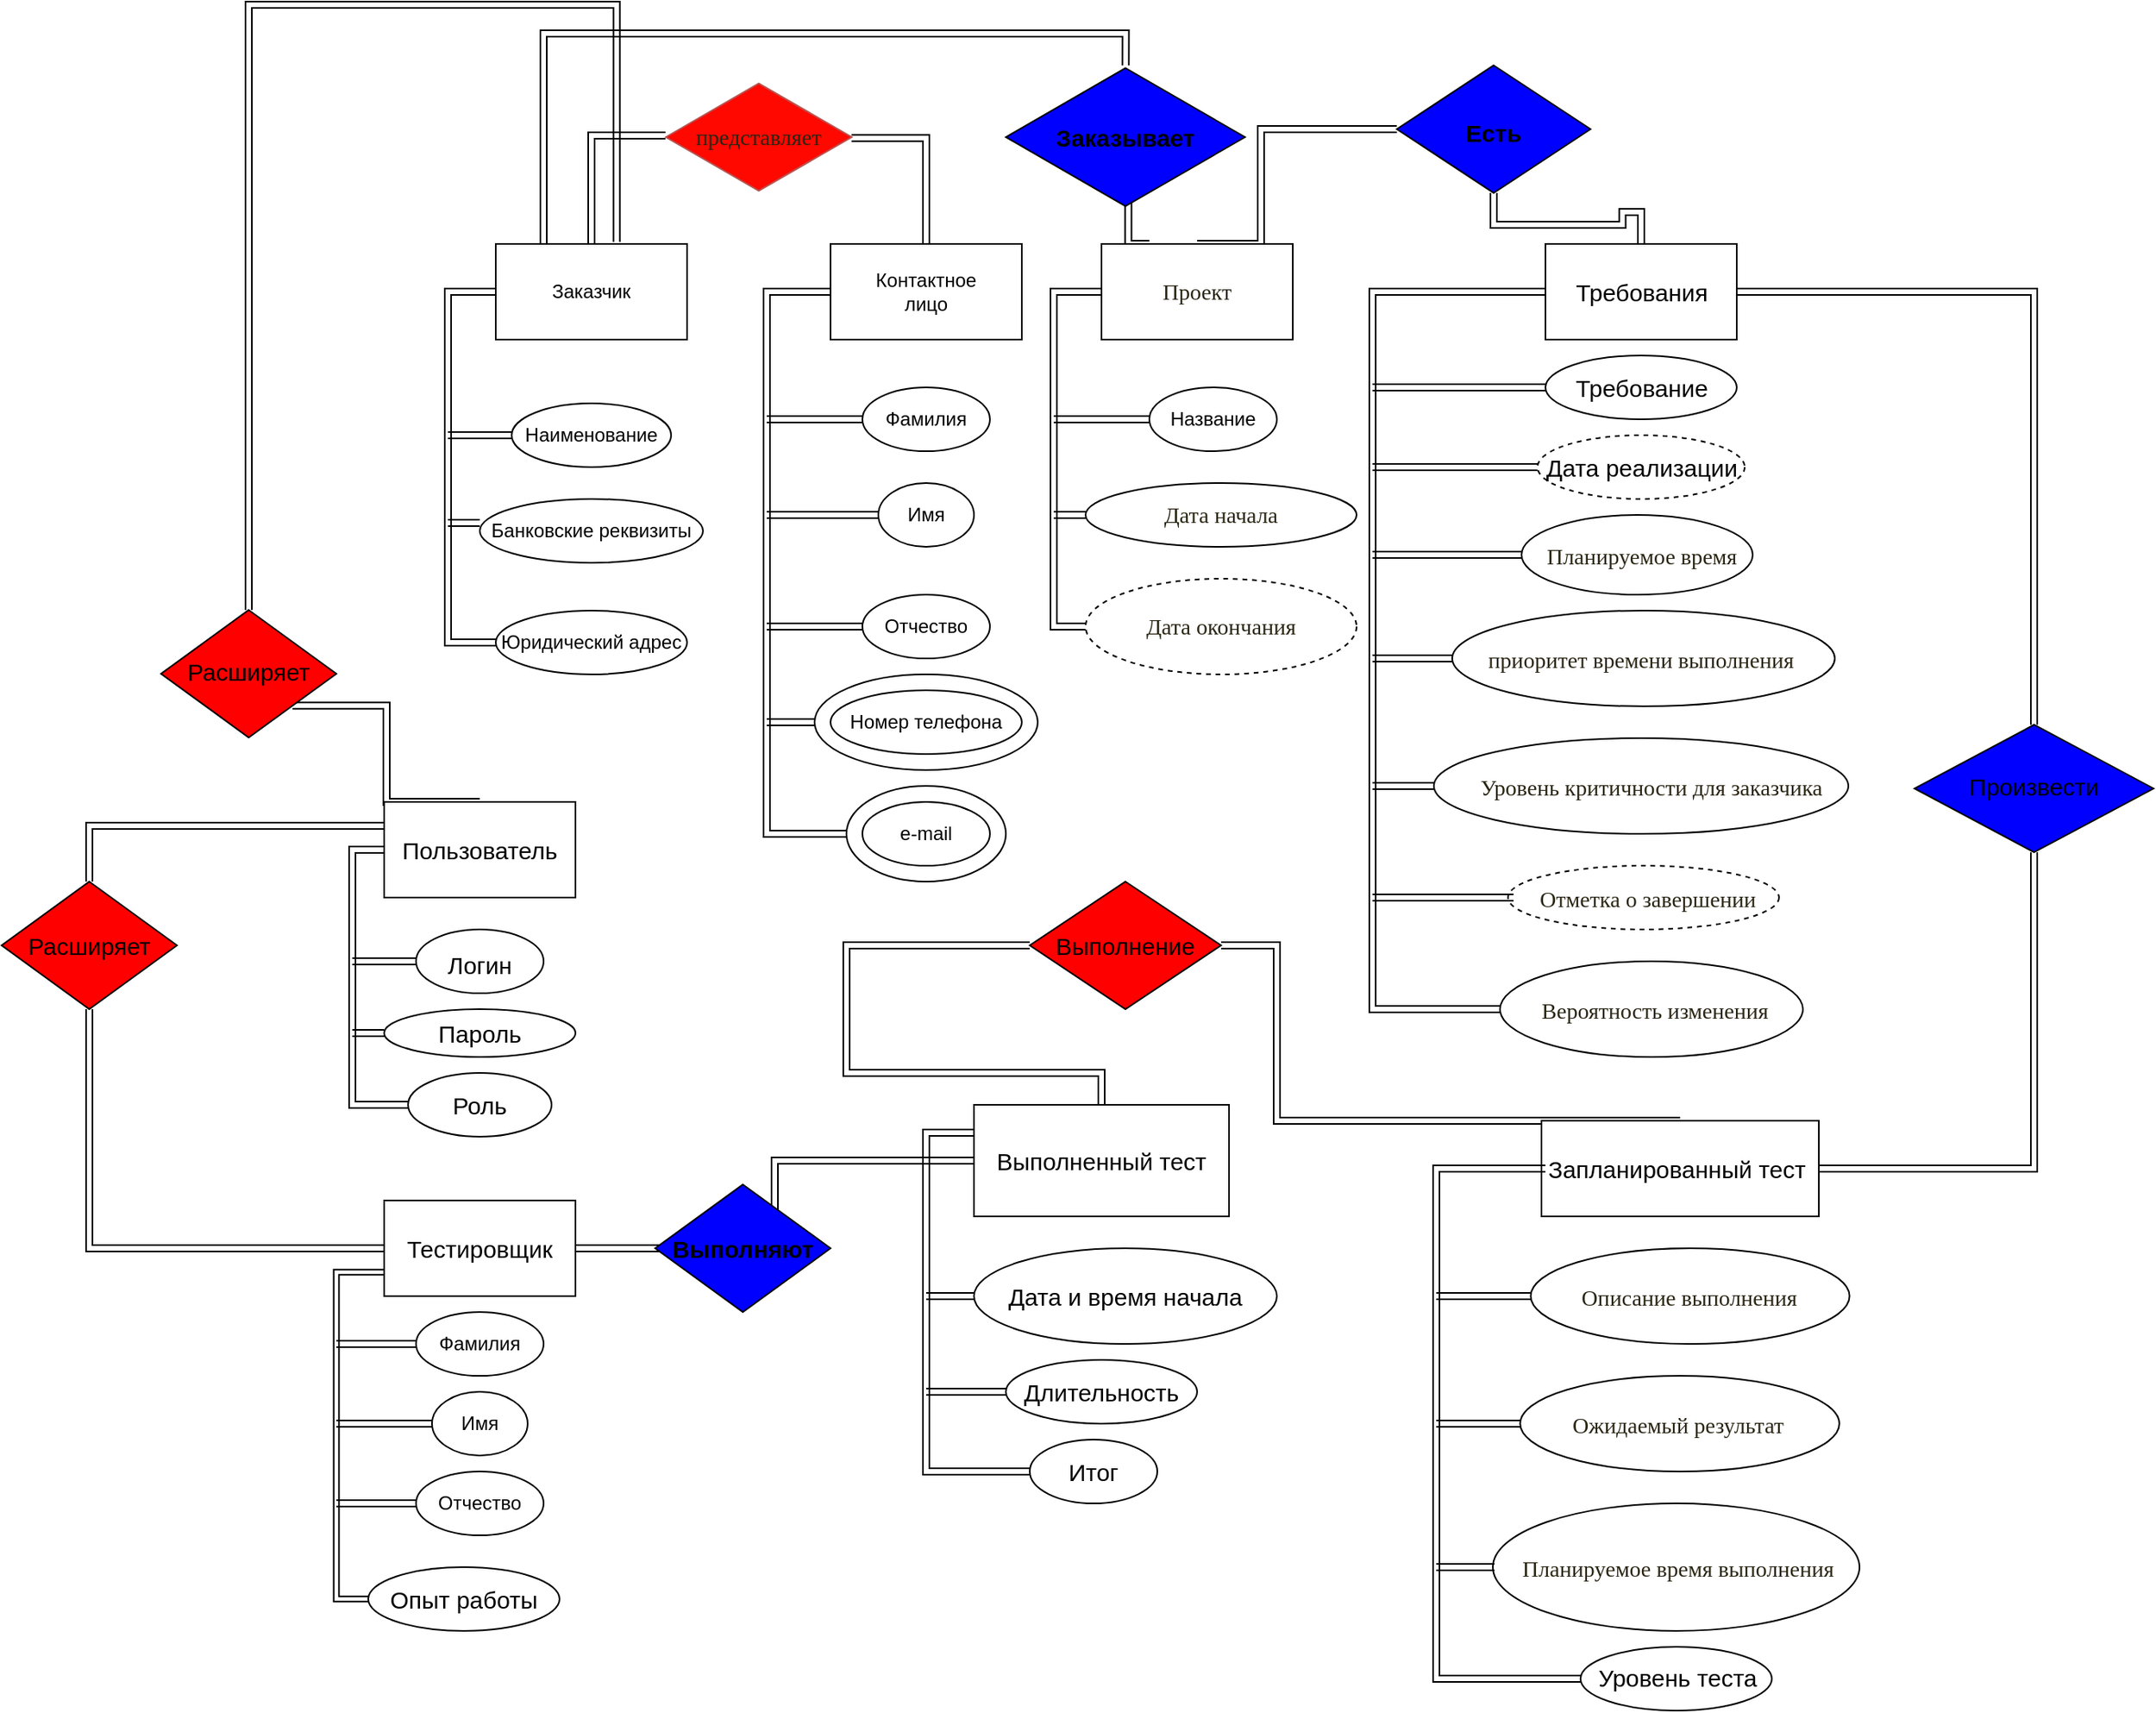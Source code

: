 <mxfile version="12.7.1" type="device"><diagram id="yPR7YdihSIG_lP52eHah" name="Страница 1"><mxGraphModel dx="2147" dy="823" grid="1" gridSize="10" guides="1" tooltips="1" connect="1" arrows="1" fold="1" page="1" pageScale="1" pageWidth="827" pageHeight="1169" background="none" math="0" shadow="0"><root><mxCell id="0"/><mxCell id="1" parent="0"/><mxCell id="oNjrByBZp3bg9JEB1Hh0-123" style="edgeStyle=orthogonalEdgeStyle;shape=link;curved=1;rounded=0;orthogonalLoop=1;jettySize=auto;html=1;exitX=0;exitY=0.5;exitDx=0;exitDy=0;entryX=0;entryY=0.75;entryDx=0;entryDy=0;fontSize=15;width=3.333;" parent="1" target="oNjrByBZp3bg9JEB1Hh0-94" edge="1"><mxGeometry relative="1" as="geometry"><mxPoint x="30" y="1020" as="sourcePoint"/><Array as="points"><mxPoint x="10" y="1020"/><mxPoint x="10" y="815"/></Array></mxGeometry></mxCell><mxCell id="ooK22xgf0rQ1GT8UglSW-56" style="edgeStyle=orthogonalEdgeStyle;shape=link;curved=1;rounded=0;orthogonalLoop=1;jettySize=auto;html=1;exitX=0;exitY=0.5;exitDx=0;exitDy=0;" parent="1" source="ooK22xgf0rQ1GT8UglSW-53" edge="1"><mxGeometry relative="1" as="geometry"><mxPoint x="280" y="470" as="targetPoint"/></mxGeometry></mxCell><mxCell id="ooK22xgf0rQ1GT8UglSW-53" value="" style="ellipse;whiteSpace=wrap;html=1;" parent="1" vertex="1"><mxGeometry x="310" y="440" width="140" height="60" as="geometry"/></mxCell><mxCell id="ooK22xgf0rQ1GT8UglSW-55" style="edgeStyle=orthogonalEdgeStyle;shape=link;curved=1;rounded=0;orthogonalLoop=1;jettySize=auto;html=1;exitX=0;exitY=0.5;exitDx=0;exitDy=0;entryX=0;entryY=0.5;entryDx=0;entryDy=0;" parent="1" source="ooK22xgf0rQ1GT8UglSW-52" target="ooK22xgf0rQ1GT8UglSW-21" edge="1"><mxGeometry relative="1" as="geometry"><Array as="points"><mxPoint x="280" y="540"/><mxPoint x="280" y="200"/></Array></mxGeometry></mxCell><mxCell id="ooK22xgf0rQ1GT8UglSW-52" value="" style="ellipse;whiteSpace=wrap;html=1;" parent="1" vertex="1"><mxGeometry x="330" y="510" width="100" height="60" as="geometry"/></mxCell><mxCell id="ooK22xgf0rQ1GT8UglSW-20" value="" style="ellipse;whiteSpace=wrap;html=1;" parent="1" vertex="1"><mxGeometry x="110" y="400" width="120" height="40" as="geometry"/></mxCell><mxCell id="ooK22xgf0rQ1GT8UglSW-16" value="" style="ellipse;whiteSpace=wrap;html=1;" parent="1" vertex="1"><mxGeometry x="100" y="330" width="140" height="40" as="geometry"/></mxCell><mxCell id="ooK22xgf0rQ1GT8UglSW-51" style="edgeStyle=orthogonalEdgeStyle;shape=link;curved=1;rounded=0;orthogonalLoop=1;jettySize=auto;html=1;exitX=0;exitY=0.5;exitDx=0;exitDy=0;" parent="1" source="ooK22xgf0rQ1GT8UglSW-11" edge="1"><mxGeometry relative="1" as="geometry"><mxPoint x="80" y="290" as="targetPoint"/></mxGeometry></mxCell><mxCell id="ooK22xgf0rQ1GT8UglSW-11" value="" style="ellipse;whiteSpace=wrap;html=1;" parent="1" vertex="1"><mxGeometry x="120" y="270" width="100" height="40" as="geometry"/></mxCell><mxCell id="ooK22xgf0rQ1GT8UglSW-64" style="edgeStyle=orthogonalEdgeStyle;shape=link;curved=1;rounded=0;orthogonalLoop=1;jettySize=auto;html=1;exitX=0.5;exitY=0;exitDx=0;exitDy=0;entryX=-0.002;entryY=0.486;entryDx=0;entryDy=0;entryPerimeter=0;" parent="1" source="ooK22xgf0rQ1GT8UglSW-1" target="ooK22xgf0rQ1GT8UglSW-61" edge="1"><mxGeometry relative="1" as="geometry"/></mxCell><mxCell id="oNjrByBZp3bg9JEB1Hh0-3" style="edgeStyle=orthogonalEdgeStyle;shape=link;rounded=0;orthogonalLoop=1;jettySize=auto;html=1;exitX=0.25;exitY=0;exitDx=0;exitDy=0;entryX=0.501;entryY=0;entryDx=0;entryDy=0;entryPerimeter=0;fontSize=15;" parent="1" source="ooK22xgf0rQ1GT8UglSW-1" target="ooK22xgf0rQ1GT8UglSW-81" edge="1"><mxGeometry relative="1" as="geometry"/></mxCell><mxCell id="ooK22xgf0rQ1GT8UglSW-1" value="" style="rounded=0;whiteSpace=wrap;html=1;" parent="1" vertex="1"><mxGeometry x="110" y="170" width="120" height="60" as="geometry"/></mxCell><object label="Заказчик" id="ooK22xgf0rQ1GT8UglSW-2"><mxCell style="text;html=1;strokeColor=none;fillColor=none;align=center;verticalAlign=middle;whiteSpace=wrap;rounded=0;" parent="1" vertex="1"><mxGeometry x="150" y="190" width="40" height="20" as="geometry"/></mxCell></object><mxCell id="ooK22xgf0rQ1GT8UglSW-5" value="Наименование" style="text;html=1;strokeColor=none;fillColor=none;align=center;verticalAlign=middle;whiteSpace=wrap;rounded=0;" parent="1" vertex="1"><mxGeometry x="150" y="280" width="40" height="20" as="geometry"/></mxCell><mxCell id="ooK22xgf0rQ1GT8UglSW-49" style="edgeStyle=orthogonalEdgeStyle;shape=link;curved=1;rounded=0;orthogonalLoop=1;jettySize=auto;html=1;exitX=0;exitY=0.5;exitDx=0;exitDy=0;entryX=0;entryY=0.5;entryDx=0;entryDy=0;" parent="1" source="ooK22xgf0rQ1GT8UglSW-6" target="ooK22xgf0rQ1GT8UglSW-1" edge="1"><mxGeometry relative="1" as="geometry"><Array as="points"><mxPoint x="80" y="420"/><mxPoint x="80" y="200"/></Array></mxGeometry></mxCell><mxCell id="ooK22xgf0rQ1GT8UglSW-6" value="Юридический адрес" style="text;html=1;strokeColor=none;fillColor=none;align=center;verticalAlign=middle;whiteSpace=wrap;rounded=0;" parent="1" vertex="1"><mxGeometry x="110" y="410" width="120" height="20" as="geometry"/></mxCell><mxCell id="ooK22xgf0rQ1GT8UglSW-50" style="edgeStyle=orthogonalEdgeStyle;shape=link;curved=1;rounded=0;orthogonalLoop=1;jettySize=auto;html=1;exitX=0;exitY=0.25;exitDx=0;exitDy=0;" parent="1" source="ooK22xgf0rQ1GT8UglSW-7" edge="1"><mxGeometry relative="1" as="geometry"><mxPoint x="80" y="345" as="targetPoint"/></mxGeometry></mxCell><mxCell id="ooK22xgf0rQ1GT8UglSW-7" value="Банковские реквизиты" style="text;html=1;strokeColor=none;fillColor=none;align=center;verticalAlign=middle;whiteSpace=wrap;rounded=0;" parent="1" vertex="1"><mxGeometry x="100" y="340" width="140" height="20" as="geometry"/></mxCell><mxCell id="ooK22xgf0rQ1GT8UglSW-19" style="edgeStyle=orthogonalEdgeStyle;rounded=0;orthogonalLoop=1;jettySize=auto;html=1;exitX=0.5;exitY=1;exitDx=0;exitDy=0;" parent="1" source="ooK22xgf0rQ1GT8UglSW-16" target="ooK22xgf0rQ1GT8UglSW-16" edge="1"><mxGeometry relative="1" as="geometry"/></mxCell><mxCell id="ooK22xgf0rQ1GT8UglSW-65" style="edgeStyle=orthogonalEdgeStyle;shape=link;curved=1;rounded=0;orthogonalLoop=1;jettySize=auto;html=1;exitX=0.5;exitY=0;exitDx=0;exitDy=0;entryX=0.999;entryY=0.509;entryDx=0;entryDy=0;entryPerimeter=0;labelBackgroundColor=#FF0800;" parent="1" source="ooK22xgf0rQ1GT8UglSW-21" target="ooK22xgf0rQ1GT8UglSW-61" edge="1"><mxGeometry relative="1" as="geometry"/></mxCell><mxCell id="ooK22xgf0rQ1GT8UglSW-21" value="" style="rounded=0;whiteSpace=wrap;html=1;" parent="1" vertex="1"><mxGeometry x="320" y="170" width="120" height="60" as="geometry"/></mxCell><mxCell id="ooK22xgf0rQ1GT8UglSW-22" value="Контактное лицо" style="text;html=1;strokeColor=none;fillColor=none;align=center;verticalAlign=middle;whiteSpace=wrap;rounded=0;" parent="1" vertex="1"><mxGeometry x="360" y="190" width="40" height="20" as="geometry"/></mxCell><mxCell id="ooK22xgf0rQ1GT8UglSW-59" style="edgeStyle=orthogonalEdgeStyle;shape=link;curved=1;rounded=0;orthogonalLoop=1;jettySize=auto;html=1;exitX=0;exitY=0.5;exitDx=0;exitDy=0;" parent="1" source="ooK22xgf0rQ1GT8UglSW-23" edge="1"><mxGeometry relative="1" as="geometry"><mxPoint x="280" y="280" as="targetPoint"/></mxGeometry></mxCell><mxCell id="ooK22xgf0rQ1GT8UglSW-23" value="" style="ellipse;whiteSpace=wrap;html=1;" parent="1" vertex="1"><mxGeometry x="340" y="260" width="80" height="40" as="geometry"/></mxCell><mxCell id="ooK22xgf0rQ1GT8UglSW-24" value="Фамилия" style="text;html=1;strokeColor=none;fillColor=none;align=center;verticalAlign=middle;whiteSpace=wrap;rounded=0;" parent="1" vertex="1"><mxGeometry x="360" y="270" width="40" height="20" as="geometry"/></mxCell><mxCell id="ooK22xgf0rQ1GT8UglSW-58" style="edgeStyle=orthogonalEdgeStyle;shape=link;curved=1;rounded=0;orthogonalLoop=1;jettySize=auto;html=1;exitX=0;exitY=0.5;exitDx=0;exitDy=0;" parent="1" source="ooK22xgf0rQ1GT8UglSW-26" edge="1"><mxGeometry relative="1" as="geometry"><mxPoint x="280" y="340" as="targetPoint"/></mxGeometry></mxCell><mxCell id="ooK22xgf0rQ1GT8UglSW-26" value="" style="ellipse;whiteSpace=wrap;html=1;" parent="1" vertex="1"><mxGeometry x="350" y="320" width="60" height="40" as="geometry"/></mxCell><mxCell id="ooK22xgf0rQ1GT8UglSW-27" value="Имя" style="text;html=1;strokeColor=none;fillColor=none;align=center;verticalAlign=middle;whiteSpace=wrap;rounded=0;" parent="1" vertex="1"><mxGeometry x="360" y="330" width="40" height="20" as="geometry"/></mxCell><mxCell id="ooK22xgf0rQ1GT8UglSW-57" style="edgeStyle=orthogonalEdgeStyle;shape=link;curved=1;rounded=0;orthogonalLoop=1;jettySize=auto;html=1;exitX=0;exitY=0.5;exitDx=0;exitDy=0;" parent="1" source="ooK22xgf0rQ1GT8UglSW-31" edge="1"><mxGeometry relative="1" as="geometry"><mxPoint x="280" y="410" as="targetPoint"/></mxGeometry></mxCell><mxCell id="ooK22xgf0rQ1GT8UglSW-31" value="" style="ellipse;whiteSpace=wrap;html=1;" parent="1" vertex="1"><mxGeometry x="340" y="390" width="80" height="40" as="geometry"/></mxCell><mxCell id="ooK22xgf0rQ1GT8UglSW-32" value="Отчество" style="text;html=1;strokeColor=none;fillColor=none;align=center;verticalAlign=middle;whiteSpace=wrap;rounded=0;" parent="1" vertex="1"><mxGeometry x="360" y="400" width="40" height="20" as="geometry"/></mxCell><mxCell id="ooK22xgf0rQ1GT8UglSW-35" value="" style="ellipse;whiteSpace=wrap;html=1;" parent="1" vertex="1"><mxGeometry x="320" y="450" width="120" height="40" as="geometry"/></mxCell><mxCell id="ooK22xgf0rQ1GT8UglSW-37" value="Номер телефона" style="text;html=1;strokeColor=none;fillColor=none;align=center;verticalAlign=middle;whiteSpace=wrap;rounded=0;" parent="1" vertex="1"><mxGeometry x="330" y="460" width="100" height="20" as="geometry"/></mxCell><mxCell id="ooK22xgf0rQ1GT8UglSW-38" value="" style="ellipse;whiteSpace=wrap;html=1;" parent="1" vertex="1"><mxGeometry x="340" y="520" width="80" height="40" as="geometry"/></mxCell><mxCell id="ooK22xgf0rQ1GT8UglSW-39" value="e-mail" style="text;html=1;strokeColor=none;fillColor=none;align=center;verticalAlign=middle;whiteSpace=wrap;rounded=0;" parent="1" vertex="1"><mxGeometry x="360" y="530" width="40" height="20" as="geometry"/></mxCell><mxCell id="ooK22xgf0rQ1GT8UglSW-61" value="" style="html=1;whiteSpace=wrap;aspect=fixed;shape=isoRectangle;fillColor=#FF0800;strokeColor=#b85450;labelBackgroundColor=none;" parent="1" vertex="1"><mxGeometry x="216.67" y="68" width="116.65" height="70" as="geometry"/></mxCell><mxCell id="ooK22xgf0rQ1GT8UglSW-62" value="&lt;span style=&quot;color: rgb(42, 37, 19); font-family: georgia, &amp;quot;times new roman&amp;quot;, times, serif; font-size: 14.04px; text-align: left; white-space: normal;&quot;&gt;представляет&lt;/span&gt;" style="text;html=1;strokeColor=none;fillColor=none;align=center;verticalAlign=middle;whiteSpace=wrap;rounded=0;labelBackgroundColor=#FF0800;" parent="1" vertex="1"><mxGeometry x="255" y="93" width="40" height="20" as="geometry"/></mxCell><mxCell id="oNjrByBZp3bg9JEB1Hh0-4" style="edgeStyle=orthogonalEdgeStyle;shape=link;rounded=0;orthogonalLoop=1;jettySize=auto;html=1;exitX=0.25;exitY=0;exitDx=0;exitDy=0;entryX=0.512;entryY=0.96;entryDx=0;entryDy=0;entryPerimeter=0;fontSize=15;" parent="1" source="ooK22xgf0rQ1GT8UglSW-66" target="ooK22xgf0rQ1GT8UglSW-81" edge="1"><mxGeometry relative="1" as="geometry"/></mxCell><mxCell id="oNjrByBZp3bg9JEB1Hh0-71" style="edgeStyle=orthogonalEdgeStyle;shape=link;rounded=0;orthogonalLoop=1;jettySize=auto;html=1;exitX=0.5;exitY=0;exitDx=0;exitDy=0;entryX=0;entryY=0.5;entryDx=0;entryDy=0;fontSize=15;" parent="1" source="ooK22xgf0rQ1GT8UglSW-66" target="oNjrByBZp3bg9JEB1Hh0-67" edge="1"><mxGeometry relative="1" as="geometry"><Array as="points"><mxPoint x="590" y="170"/><mxPoint x="590" y="98"/></Array></mxGeometry></mxCell><mxCell id="ooK22xgf0rQ1GT8UglSW-66" value="" style="rounded=0;whiteSpace=wrap;html=1;labelBackgroundColor=#FF0800;" parent="1" vertex="1"><mxGeometry x="490" y="170" width="120" height="60" as="geometry"/></mxCell><mxCell id="ooK22xgf0rQ1GT8UglSW-67" value="&lt;span style=&quot;color: rgb(42 , 37 , 19) ; font-family: &amp;#34;georgia&amp;#34; , &amp;#34;times new roman&amp;#34; , &amp;#34;times&amp;#34; , serif ; font-size: 14.04px ; text-align: left ; white-space: normal&quot;&gt;Проект&lt;/span&gt;" style="text;html=1;strokeColor=none;fillColor=none;align=center;verticalAlign=middle;whiteSpace=wrap;rounded=0;labelBackgroundColor=#FFFFFF;" parent="1" vertex="1"><mxGeometry x="530" y="190" width="40" height="20" as="geometry"/></mxCell><mxCell id="ooK22xgf0rQ1GT8UglSW-80" style="edgeStyle=orthogonalEdgeStyle;shape=link;curved=1;rounded=0;orthogonalLoop=1;jettySize=auto;html=1;exitX=0;exitY=0.5;exitDx=0;exitDy=0;labelBackgroundColor=#FF0800;" parent="1" source="ooK22xgf0rQ1GT8UglSW-68" edge="1"><mxGeometry relative="1" as="geometry"><mxPoint x="460" y="280" as="targetPoint"/></mxGeometry></mxCell><mxCell id="ooK22xgf0rQ1GT8UglSW-68" value="" style="ellipse;whiteSpace=wrap;html=1;labelBackgroundColor=#FFFFFF;fillColor=#ffffff;" parent="1" vertex="1"><mxGeometry x="520" y="260" width="80" height="40" as="geometry"/></mxCell><mxCell id="ooK22xgf0rQ1GT8UglSW-79" style="edgeStyle=orthogonalEdgeStyle;shape=link;curved=1;rounded=0;orthogonalLoop=1;jettySize=auto;html=1;exitX=0;exitY=0.5;exitDx=0;exitDy=0;labelBackgroundColor=#FF0800;" parent="1" source="ooK22xgf0rQ1GT8UglSW-69" edge="1"><mxGeometry relative="1" as="geometry"><mxPoint x="460" y="340" as="targetPoint"/></mxGeometry></mxCell><mxCell id="ooK22xgf0rQ1GT8UglSW-69" value="" style="ellipse;whiteSpace=wrap;html=1;labelBackgroundColor=#FFFFFF;fillColor=#ffffff;" parent="1" vertex="1"><mxGeometry x="480" y="320" width="170" height="40" as="geometry"/></mxCell><mxCell id="ooK22xgf0rQ1GT8UglSW-70" value="" style="ellipse;whiteSpace=wrap;html=1;labelBackgroundColor=#FFFFFF;fillColor=#ffffff;dashed=1;" parent="1" vertex="1"><mxGeometry x="480" y="380" width="170" height="60" as="geometry"/></mxCell><mxCell id="ooK22xgf0rQ1GT8UglSW-72" value="Название" style="text;html=1;strokeColor=none;fillColor=none;align=center;verticalAlign=middle;whiteSpace=wrap;rounded=0;dashed=1;labelBackgroundColor=#FFFFFF;" parent="1" vertex="1"><mxGeometry x="540" y="270" width="40" height="20" as="geometry"/></mxCell><mxCell id="ooK22xgf0rQ1GT8UglSW-73" value="&lt;span style=&quot;color: rgb(42 , 37 , 19) ; font-family: &amp;#34;georgia&amp;#34; , &amp;#34;times new roman&amp;#34; , &amp;#34;times&amp;#34; , serif ; font-size: 14.04px ; text-align: left ; white-space: normal&quot;&gt;Дата начала&lt;/span&gt;" style="text;html=1;strokeColor=none;fillColor=none;align=center;verticalAlign=middle;whiteSpace=wrap;rounded=0;dashed=1;labelBackgroundColor=#FFFFFF;" parent="1" vertex="1"><mxGeometry x="490" y="330" width="150" height="20" as="geometry"/></mxCell><mxCell id="ooK22xgf0rQ1GT8UglSW-78" style="edgeStyle=orthogonalEdgeStyle;shape=link;curved=1;rounded=0;orthogonalLoop=1;jettySize=auto;html=1;exitX=0;exitY=0.5;exitDx=0;exitDy=0;labelBackgroundColor=#FF0800;entryX=0;entryY=0.5;entryDx=0;entryDy=0;" parent="1" source="ooK22xgf0rQ1GT8UglSW-75" target="ooK22xgf0rQ1GT8UglSW-66" edge="1"><mxGeometry relative="1" as="geometry"><mxPoint x="460" y="200" as="targetPoint"/></mxGeometry></mxCell><mxCell id="ooK22xgf0rQ1GT8UglSW-75" value="&lt;span style=&quot;color: rgb(42 , 37 , 19) ; font-family: &amp;#34;georgia&amp;#34; , &amp;#34;times new roman&amp;#34; , &amp;#34;times&amp;#34; , serif ; font-size: 14.04px ; text-align: left ; white-space: normal&quot;&gt;Дата окончания&lt;/span&gt;" style="text;html=1;strokeColor=none;fillColor=none;align=center;verticalAlign=middle;whiteSpace=wrap;rounded=0;dashed=1;labelBackgroundColor=#FFFFFF;" parent="1" vertex="1"><mxGeometry x="480" y="400" width="170" height="20" as="geometry"/></mxCell><mxCell id="ooK22xgf0rQ1GT8UglSW-81" value="" style="html=1;whiteSpace=wrap;aspect=fixed;shape=isoRectangle;labelBackgroundColor=#FFFFFF;fillColor=#0000FF;" parent="1" vertex="1"><mxGeometry x="430" y="58" width="150" height="90" as="geometry"/></mxCell><mxCell id="oNjrByBZp3bg9JEB1Hh0-2" value="Заказывает" style="text;html=1;strokeColor=none;fillColor=none;align=center;verticalAlign=middle;whiteSpace=wrap;rounded=0;strokeWidth=1;perimeterSpacing=1;spacing=2;fontStyle=1;fontSize=15;" parent="1" vertex="1"><mxGeometry x="485" y="93" width="40" height="20" as="geometry"/></mxCell><mxCell id="oNjrByBZp3bg9JEB1Hh0-75" style="edgeStyle=orthogonalEdgeStyle;shape=link;rounded=0;orthogonalLoop=1;jettySize=auto;html=1;exitX=1;exitY=0.5;exitDx=0;exitDy=0;entryX=0.5;entryY=0;entryDx=0;entryDy=0;fontSize=15;" parent="1" source="oNjrByBZp3bg9JEB1Hh0-5" target="oNjrByBZp3bg9JEB1Hh0-73" edge="1"><mxGeometry relative="1" as="geometry"/></mxCell><mxCell id="oNjrByBZp3bg9JEB1Hh0-5" value="" style="rounded=0;whiteSpace=wrap;html=1;strokeWidth=1;fontSize=15;" parent="1" vertex="1"><mxGeometry x="768.5" y="170" width="120" height="60" as="geometry"/></mxCell><mxCell id="oNjrByBZp3bg9JEB1Hh0-6" value="Требования" style="text;html=1;strokeColor=none;fillColor=none;align=center;verticalAlign=middle;whiteSpace=wrap;rounded=0;fontSize=15;" parent="1" vertex="1"><mxGeometry x="808.5" y="190" width="40" height="20" as="geometry"/></mxCell><mxCell id="oNjrByBZp3bg9JEB1Hh0-34" style="edgeStyle=orthogonalEdgeStyle;shape=link;rounded=0;orthogonalLoop=1;jettySize=auto;html=1;exitX=0;exitY=0.5;exitDx=0;exitDy=0;fontSize=15;" parent="1" source="oNjrByBZp3bg9JEB1Hh0-7" edge="1"><mxGeometry relative="1" as="geometry"><mxPoint x="660" y="260" as="targetPoint"/></mxGeometry></mxCell><mxCell id="oNjrByBZp3bg9JEB1Hh0-7" value="" style="ellipse;whiteSpace=wrap;html=1;strokeWidth=1;fontSize=15;" parent="1" vertex="1"><mxGeometry x="768.5" y="240" width="120" height="40" as="geometry"/></mxCell><mxCell id="oNjrByBZp3bg9JEB1Hh0-8" value="Требование" style="text;html=1;strokeColor=none;fillColor=none;align=center;verticalAlign=middle;whiteSpace=wrap;rounded=0;fontSize=15;" parent="1" vertex="1"><mxGeometry x="808.5" y="250" width="40" height="20" as="geometry"/></mxCell><mxCell id="oNjrByBZp3bg9JEB1Hh0-9" style="edgeStyle=orthogonalEdgeStyle;shape=link;rounded=0;orthogonalLoop=1;jettySize=auto;html=1;exitX=0.5;exitY=1;exitDx=0;exitDy=0;fontSize=15;" parent="1" source="oNjrByBZp3bg9JEB1Hh0-7" target="oNjrByBZp3bg9JEB1Hh0-7" edge="1"><mxGeometry relative="1" as="geometry"/></mxCell><mxCell id="oNjrByBZp3bg9JEB1Hh0-11" value="" style="ellipse;whiteSpace=wrap;html=1;strokeWidth=1;fontSize=15;dashed=1;" parent="1" vertex="1"><mxGeometry x="763.5" y="290" width="130" height="40" as="geometry"/></mxCell><mxCell id="oNjrByBZp3bg9JEB1Hh0-33" style="edgeStyle=orthogonalEdgeStyle;shape=link;rounded=0;orthogonalLoop=1;jettySize=auto;html=1;exitX=0;exitY=0.5;exitDx=0;exitDy=0;fontSize=15;" parent="1" source="oNjrByBZp3bg9JEB1Hh0-12" edge="1"><mxGeometry relative="1" as="geometry"><mxPoint x="660" y="310" as="targetPoint"/></mxGeometry></mxCell><mxCell id="oNjrByBZp3bg9JEB1Hh0-12" value="Дата реализации" style="text;html=1;strokeColor=none;fillColor=none;align=center;verticalAlign=middle;whiteSpace=wrap;rounded=0;fontSize=15;dashed=1;" parent="1" vertex="1"><mxGeometry x="763.5" y="300" width="130" height="20" as="geometry"/></mxCell><mxCell id="oNjrByBZp3bg9JEB1Hh0-13" value="" style="ellipse;whiteSpace=wrap;html=1;strokeWidth=1;fontSize=15;" parent="1" vertex="1"><mxGeometry x="753.5" y="340" width="145" height="50" as="geometry"/></mxCell><mxCell id="oNjrByBZp3bg9JEB1Hh0-32" style="edgeStyle=orthogonalEdgeStyle;shape=link;rounded=0;orthogonalLoop=1;jettySize=auto;html=1;exitX=0;exitY=0.5;exitDx=0;exitDy=0;fontSize=15;" parent="1" source="oNjrByBZp3bg9JEB1Hh0-14" edge="1"><mxGeometry relative="1" as="geometry"><mxPoint x="660" y="365" as="targetPoint"/></mxGeometry></mxCell><mxCell id="oNjrByBZp3bg9JEB1Hh0-14" value="&lt;span style=&quot;color: rgb(42 , 37 , 19) ; font-family: &amp;#34;georgia&amp;#34; , &amp;#34;times new roman&amp;#34; , &amp;#34;times&amp;#34; , serif ; font-size: 14.04px ; text-align: left ; white-space: normal ; background-color: rgb(255 , 255 , 255)&quot;&gt;Планируемое время&lt;/span&gt;" style="text;html=1;strokeColor=none;fillColor=none;align=center;verticalAlign=middle;whiteSpace=wrap;rounded=0;fontSize=15;" parent="1" vertex="1"><mxGeometry x="753.5" y="355" width="150" height="20" as="geometry"/></mxCell><mxCell id="oNjrByBZp3bg9JEB1Hh0-31" style="edgeStyle=orthogonalEdgeStyle;shape=link;rounded=0;orthogonalLoop=1;jettySize=auto;html=1;exitX=0;exitY=0.5;exitDx=0;exitDy=0;fontSize=15;" parent="1" source="oNjrByBZp3bg9JEB1Hh0-15" edge="1"><mxGeometry relative="1" as="geometry"><mxPoint x="660" y="430" as="targetPoint"/></mxGeometry></mxCell><mxCell id="oNjrByBZp3bg9JEB1Hh0-15" value="" style="ellipse;whiteSpace=wrap;html=1;strokeWidth=1;fontSize=15;" parent="1" vertex="1"><mxGeometry x="710" y="400" width="240" height="60" as="geometry"/></mxCell><mxCell id="oNjrByBZp3bg9JEB1Hh0-16" value="&lt;span style=&quot;color: rgb(42 , 37 , 19) ; font-family: &amp;#34;georgia&amp;#34; , &amp;#34;times new roman&amp;#34; , &amp;#34;times&amp;#34; , serif ; font-size: 14.04px ; text-align: left ; white-space: normal ; background-color: rgb(255 , 255 , 255)&quot;&gt;приоритет времени выполнения&lt;/span&gt;" style="text;html=1;strokeColor=none;fillColor=none;align=center;verticalAlign=middle;whiteSpace=wrap;rounded=0;fontSize=15;" parent="1" vertex="1"><mxGeometry x="717" y="420" width="223" height="20" as="geometry"/></mxCell><mxCell id="oNjrByBZp3bg9JEB1Hh0-30" style="edgeStyle=orthogonalEdgeStyle;shape=link;rounded=0;orthogonalLoop=1;jettySize=auto;html=1;exitX=0;exitY=0.5;exitDx=0;exitDy=0;fontSize=15;" parent="1" source="oNjrByBZp3bg9JEB1Hh0-17" edge="1"><mxGeometry relative="1" as="geometry"><mxPoint x="660" y="510" as="targetPoint"/></mxGeometry></mxCell><mxCell id="oNjrByBZp3bg9JEB1Hh0-17" value="" style="ellipse;whiteSpace=wrap;html=1;strokeWidth=1;fontSize=15;" parent="1" vertex="1"><mxGeometry x="698.5" y="480" width="260" height="60" as="geometry"/></mxCell><mxCell id="oNjrByBZp3bg9JEB1Hh0-18" value="&lt;span style=&quot;color: rgb(42 , 37 , 19) ; font-family: &amp;#34;georgia&amp;#34; , &amp;#34;times new roman&amp;#34; , &amp;#34;times&amp;#34; , serif ; font-size: 14.04px ; text-align: left ; white-space: normal ; background-color: rgb(255 , 255 , 255)&quot;&gt;Уровень критичности для заказчика&lt;/span&gt;" style="text;html=1;strokeColor=none;fillColor=none;align=center;verticalAlign=middle;whiteSpace=wrap;rounded=0;fontSize=15;" parent="1" vertex="1"><mxGeometry x="708.5" y="500" width="251.5" height="20" as="geometry"/></mxCell><mxCell id="oNjrByBZp3bg9JEB1Hh0-19" value="" style="ellipse;whiteSpace=wrap;html=1;strokeWidth=1;fontSize=15;dashed=1;" parent="1" vertex="1"><mxGeometry x="745" y="560" width="170" height="40" as="geometry"/></mxCell><mxCell id="oNjrByBZp3bg9JEB1Hh0-27" style="edgeStyle=orthogonalEdgeStyle;shape=link;rounded=0;orthogonalLoop=1;jettySize=auto;html=1;exitX=0;exitY=0.5;exitDx=0;exitDy=0;fontSize=15;" parent="1" source="oNjrByBZp3bg9JEB1Hh0-20" edge="1"><mxGeometry relative="1" as="geometry"><mxPoint x="660" y="580" as="targetPoint"/></mxGeometry></mxCell><mxCell id="oNjrByBZp3bg9JEB1Hh0-20" value="&lt;span style=&quot;color: rgb(42 , 37 , 19) ; font-family: &amp;#34;georgia&amp;#34; , &amp;#34;times new roman&amp;#34; , &amp;#34;times&amp;#34; , serif ; font-size: 14.04px ; text-align: left ; white-space: normal ; background-color: rgb(255 , 255 , 255)&quot;&gt;&amp;nbsp;Отметка о завершении&lt;/span&gt;" style="text;html=1;strokeColor=none;fillColor=none;align=center;verticalAlign=middle;whiteSpace=wrap;rounded=0;fontSize=15;dashed=1;" parent="1" vertex="1"><mxGeometry x="748.5" y="570" width="164" height="20" as="geometry"/></mxCell><mxCell id="oNjrByBZp3bg9JEB1Hh0-26" style="edgeStyle=orthogonalEdgeStyle;shape=link;rounded=0;orthogonalLoop=1;jettySize=auto;html=1;exitX=0;exitY=0.5;exitDx=0;exitDy=0;entryX=0;entryY=0.5;entryDx=0;entryDy=0;fontSize=15;" parent="1" source="oNjrByBZp3bg9JEB1Hh0-21" target="oNjrByBZp3bg9JEB1Hh0-5" edge="1"><mxGeometry relative="1" as="geometry"><Array as="points"><mxPoint x="660" y="650"/><mxPoint x="660" y="200"/></Array></mxGeometry></mxCell><mxCell id="oNjrByBZp3bg9JEB1Hh0-21" value="" style="ellipse;whiteSpace=wrap;html=1;strokeWidth=1;fontSize=15;" parent="1" vertex="1"><mxGeometry x="740" y="620" width="190" height="60" as="geometry"/></mxCell><mxCell id="oNjrByBZp3bg9JEB1Hh0-22" value="&lt;span style=&quot;color: rgb(42 , 37 , 19) ; font-family: &amp;#34;georgia&amp;#34; , &amp;#34;times new roman&amp;#34; , &amp;#34;times&amp;#34; , serif ; font-size: 14.04px ; text-align: left ; white-space: normal ; background-color: rgb(255 , 255 , 255)&quot;&gt;Вероятность изменения&amp;nbsp;&lt;/span&gt;" style="text;html=1;strokeColor=none;fillColor=none;align=center;verticalAlign=middle;whiteSpace=wrap;rounded=0;dashed=1;fontSize=15;" parent="1" vertex="1"><mxGeometry x="753.5" y="640" width="170" height="20" as="geometry"/></mxCell><mxCell id="oNjrByBZp3bg9JEB1Hh0-80" style="edgeStyle=orthogonalEdgeStyle;shape=link;rounded=0;orthogonalLoop=1;jettySize=auto;html=1;exitX=0.5;exitY=0;exitDx=0;exitDy=0;entryX=1;entryY=0.5;entryDx=0;entryDy=0;fontSize=15;" parent="1" source="oNjrByBZp3bg9JEB1Hh0-35" target="oNjrByBZp3bg9JEB1Hh0-77" edge="1"><mxGeometry relative="1" as="geometry"><Array as="points"><mxPoint x="600" y="720"/><mxPoint x="600" y="610"/></Array></mxGeometry></mxCell><mxCell id="oNjrByBZp3bg9JEB1Hh0-35" value="" style="rounded=0;whiteSpace=wrap;html=1;strokeWidth=1;fontSize=15;" parent="1" vertex="1"><mxGeometry x="766" y="720" width="174" height="60" as="geometry"/></mxCell><mxCell id="oNjrByBZp3bg9JEB1Hh0-36" value="Запланированный тест" style="text;html=1;strokeColor=none;fillColor=none;align=center;verticalAlign=middle;whiteSpace=wrap;rounded=0;fontSize=15;" parent="1" vertex="1"><mxGeometry x="768.5" y="740" width="164" height="20" as="geometry"/></mxCell><mxCell id="oNjrByBZp3bg9JEB1Hh0-39" value="" style="ellipse;whiteSpace=wrap;html=1;strokeWidth=1;fontSize=15;" parent="1" vertex="1"><mxGeometry x="759.25" y="800" width="200" height="60" as="geometry"/></mxCell><mxCell id="oNjrByBZp3bg9JEB1Hh0-50" style="edgeStyle=orthogonalEdgeStyle;shape=link;rounded=0;orthogonalLoop=1;jettySize=auto;html=1;exitX=0;exitY=0.5;exitDx=0;exitDy=0;fontSize=15;" parent="1" source="oNjrByBZp3bg9JEB1Hh0-40" edge="1"><mxGeometry relative="1" as="geometry"><mxPoint x="700" y="830" as="targetPoint"/></mxGeometry></mxCell><mxCell id="oNjrByBZp3bg9JEB1Hh0-40" value="&lt;span style=&quot;color: rgb(42 , 37 , 19) ; font-family: &amp;#34;georgia&amp;#34; , &amp;#34;times new roman&amp;#34; , &amp;#34;times&amp;#34; , serif ; font-size: 14.04px ; text-align: left ; white-space: normal ; background-color: rgb(255 , 255 , 255)&quot;&gt;Описание выполнения&amp;nbsp;&lt;/span&gt;" style="text;html=1;strokeColor=none;fillColor=none;align=center;verticalAlign=middle;whiteSpace=wrap;rounded=0;fontSize=15;" parent="1" vertex="1"><mxGeometry x="759.5" y="820" width="200.5" height="20" as="geometry"/></mxCell><mxCell id="oNjrByBZp3bg9JEB1Hh0-41" value="" style="ellipse;whiteSpace=wrap;html=1;strokeWidth=1;fontSize=15;" parent="1" vertex="1"><mxGeometry x="752.63" y="880" width="200.25" height="60" as="geometry"/></mxCell><mxCell id="oNjrByBZp3bg9JEB1Hh0-49" style="edgeStyle=orthogonalEdgeStyle;shape=link;rounded=0;orthogonalLoop=1;jettySize=auto;html=1;exitX=0;exitY=0.5;exitDx=0;exitDy=0;fontSize=15;" parent="1" source="oNjrByBZp3bg9JEB1Hh0-42" edge="1"><mxGeometry relative="1" as="geometry"><mxPoint x="700" y="910" as="targetPoint"/></mxGeometry></mxCell><mxCell id="oNjrByBZp3bg9JEB1Hh0-42" value="&lt;span style=&quot;color: rgb(42 , 37 , 19) ; font-family: &amp;#34;georgia&amp;#34; , &amp;#34;times new roman&amp;#34; , &amp;#34;times&amp;#34; , serif ; font-size: 14.04px ; text-align: left ; background-color: rgb(255 , 255 , 255)&quot;&gt;Ожидаемый результат&amp;nbsp;&lt;/span&gt;" style="text;html=1;strokeColor=none;fillColor=none;align=center;verticalAlign=middle;whiteSpace=wrap;rounded=0;fontSize=15;" parent="1" vertex="1"><mxGeometry x="752.63" y="900" width="200.75" height="20" as="geometry"/></mxCell><mxCell id="oNjrByBZp3bg9JEB1Hh0-43" value="" style="ellipse;whiteSpace=wrap;html=1;strokeWidth=1;fontSize=15;" parent="1" vertex="1"><mxGeometry x="735.5" y="960" width="230" height="80" as="geometry"/></mxCell><mxCell id="oNjrByBZp3bg9JEB1Hh0-48" style="edgeStyle=orthogonalEdgeStyle;shape=link;rounded=0;orthogonalLoop=1;jettySize=auto;html=1;exitX=0;exitY=0.5;exitDx=0;exitDy=0;fontSize=15;" parent="1" source="oNjrByBZp3bg9JEB1Hh0-44" edge="1"><mxGeometry relative="1" as="geometry"><mxPoint x="700" y="1000" as="targetPoint"/></mxGeometry></mxCell><mxCell id="oNjrByBZp3bg9JEB1Hh0-44" value="&lt;span style=&quot;color: rgb(42 , 37 , 19) ; font-family: &amp;#34;georgia&amp;#34; , &amp;#34;times new roman&amp;#34; , &amp;#34;times&amp;#34; , serif ; font-size: 14.04px ; text-align: left ; white-space: normal ; background-color: rgb(255 , 255 , 255)&quot;&gt;Планируемое время выполнения&amp;nbsp;&lt;/span&gt;" style="text;html=1;strokeColor=none;fillColor=none;align=center;verticalAlign=middle;whiteSpace=wrap;rounded=0;fontSize=15;" parent="1" vertex="1"><mxGeometry x="736.51" y="990" width="233" height="20" as="geometry"/></mxCell><mxCell id="oNjrByBZp3bg9JEB1Hh0-47" style="edgeStyle=orthogonalEdgeStyle;shape=link;rounded=0;orthogonalLoop=1;jettySize=auto;html=1;exitX=0;exitY=0.5;exitDx=0;exitDy=0;entryX=0;entryY=0.5;entryDx=0;entryDy=0;fontSize=15;" parent="1" source="oNjrByBZp3bg9JEB1Hh0-45" target="oNjrByBZp3bg9JEB1Hh0-36" edge="1"><mxGeometry relative="1" as="geometry"><Array as="points"><mxPoint x="700" y="1070"/><mxPoint x="700" y="750"/></Array></mxGeometry></mxCell><mxCell id="oNjrByBZp3bg9JEB1Hh0-45" value="" style="ellipse;whiteSpace=wrap;html=1;strokeWidth=1;fontSize=15;" parent="1" vertex="1"><mxGeometry x="790.5" y="1050" width="120" height="40" as="geometry"/></mxCell><mxCell id="oNjrByBZp3bg9JEB1Hh0-46" value="Уровень теста" style="text;html=1;strokeColor=none;fillColor=none;align=center;verticalAlign=middle;whiteSpace=wrap;rounded=0;fontSize=15;" parent="1" vertex="1"><mxGeometry x="796.75" y="1059" width="108.5" height="20" as="geometry"/></mxCell><mxCell id="oNjrByBZp3bg9JEB1Hh0-52" value="" style="rounded=0;whiteSpace=wrap;html=1;strokeWidth=1;fontSize=15;" parent="1" vertex="1"><mxGeometry x="410" y="710" width="160" height="70" as="geometry"/></mxCell><mxCell id="oNjrByBZp3bg9JEB1Hh0-53" value="Выполненный тест" style="text;html=1;strokeColor=none;fillColor=none;align=center;verticalAlign=middle;whiteSpace=wrap;rounded=0;fontSize=15;" parent="1" vertex="1"><mxGeometry x="415" y="735" width="150" height="20" as="geometry"/></mxCell><mxCell id="oNjrByBZp3bg9JEB1Hh0-66" style="edgeStyle=orthogonalEdgeStyle;shape=link;rounded=0;orthogonalLoop=1;jettySize=auto;html=1;exitX=0;exitY=0.5;exitDx=0;exitDy=0;fontSize=15;" parent="1" source="oNjrByBZp3bg9JEB1Hh0-54" edge="1"><mxGeometry relative="1" as="geometry"><mxPoint x="380" y="830" as="targetPoint"/></mxGeometry></mxCell><mxCell id="oNjrByBZp3bg9JEB1Hh0-54" value="" style="ellipse;whiteSpace=wrap;html=1;strokeWidth=1;fontSize=15;" parent="1" vertex="1"><mxGeometry x="410" y="800" width="190" height="60" as="geometry"/></mxCell><mxCell id="oNjrByBZp3bg9JEB1Hh0-55" value="Дата и время начала" style="text;html=1;strokeColor=none;fillColor=none;align=center;verticalAlign=middle;whiteSpace=wrap;rounded=0;fontSize=15;" parent="1" vertex="1"><mxGeometry x="420" y="820" width="170" height="20" as="geometry"/></mxCell><mxCell id="oNjrByBZp3bg9JEB1Hh0-62" style="edgeStyle=orthogonalEdgeStyle;shape=link;rounded=0;orthogonalLoop=1;jettySize=auto;html=1;exitX=0;exitY=0.5;exitDx=0;exitDy=0;fontSize=15;" parent="1" source="oNjrByBZp3bg9JEB1Hh0-56" edge="1"><mxGeometry relative="1" as="geometry"><mxPoint x="380" y="890" as="targetPoint"/></mxGeometry></mxCell><mxCell id="oNjrByBZp3bg9JEB1Hh0-56" value="" style="ellipse;whiteSpace=wrap;html=1;strokeWidth=1;fontSize=15;" parent="1" vertex="1"><mxGeometry x="430" y="870" width="120" height="40" as="geometry"/></mxCell><mxCell id="oNjrByBZp3bg9JEB1Hh0-57" value="Длительность" style="text;html=1;strokeColor=none;fillColor=none;align=center;verticalAlign=middle;whiteSpace=wrap;rounded=0;fontSize=15;" parent="1" vertex="1"><mxGeometry x="470" y="880" width="40" height="20" as="geometry"/></mxCell><mxCell id="oNjrByBZp3bg9JEB1Hh0-61" style="edgeStyle=orthogonalEdgeStyle;shape=link;rounded=0;orthogonalLoop=1;jettySize=auto;html=1;exitX=0;exitY=0.5;exitDx=0;exitDy=0;entryX=0;entryY=0.25;entryDx=0;entryDy=0;fontSize=15;" parent="1" source="oNjrByBZp3bg9JEB1Hh0-58" target="oNjrByBZp3bg9JEB1Hh0-52" edge="1"><mxGeometry relative="1" as="geometry"><Array as="points"><mxPoint x="380" y="940"/><mxPoint x="380" y="728"/></Array></mxGeometry></mxCell><mxCell id="oNjrByBZp3bg9JEB1Hh0-58" value="" style="ellipse;whiteSpace=wrap;html=1;strokeWidth=1;fontSize=15;" parent="1" vertex="1"><mxGeometry x="445" y="920" width="80" height="40" as="geometry"/></mxCell><mxCell id="oNjrByBZp3bg9JEB1Hh0-59" value="Итог" style="text;html=1;strokeColor=none;fillColor=none;align=center;verticalAlign=middle;whiteSpace=wrap;rounded=0;fontSize=15;" parent="1" vertex="1"><mxGeometry x="465" y="930" width="40" height="20" as="geometry"/></mxCell><mxCell id="oNjrByBZp3bg9JEB1Hh0-72" style="edgeStyle=orthogonalEdgeStyle;shape=link;rounded=0;orthogonalLoop=1;jettySize=auto;html=1;exitX=0.5;exitY=1;exitDx=0;exitDy=0;entryX=0.5;entryY=0;entryDx=0;entryDy=0;fontSize=15;" parent="1" source="oNjrByBZp3bg9JEB1Hh0-67" target="oNjrByBZp3bg9JEB1Hh0-5" edge="1"><mxGeometry relative="1" as="geometry"/></mxCell><mxCell id="oNjrByBZp3bg9JEB1Hh0-67" value="" style="rhombus;whiteSpace=wrap;html=1;strokeWidth=1;fontSize=15;fillColor=#0000FF;" parent="1" vertex="1"><mxGeometry x="675.25" y="58" width="121.5" height="80" as="geometry"/></mxCell><mxCell id="oNjrByBZp3bg9JEB1Hh0-69" value="Есть" style="text;html=1;strokeColor=none;fillColor=none;align=center;verticalAlign=middle;whiteSpace=wrap;rounded=0;fontSize=15;fontStyle=1" parent="1" vertex="1"><mxGeometry x="716" y="89.8" width="40" height="20" as="geometry"/></mxCell><mxCell id="oNjrByBZp3bg9JEB1Hh0-76" style="edgeStyle=orthogonalEdgeStyle;shape=link;rounded=0;orthogonalLoop=1;jettySize=auto;html=1;exitX=0.5;exitY=1;exitDx=0;exitDy=0;entryX=1;entryY=0.5;entryDx=0;entryDy=0;fontSize=15;" parent="1" source="oNjrByBZp3bg9JEB1Hh0-73" target="oNjrByBZp3bg9JEB1Hh0-35" edge="1"><mxGeometry relative="1" as="geometry"/></mxCell><mxCell id="oNjrByBZp3bg9JEB1Hh0-73" value="" style="rhombus;whiteSpace=wrap;html=1;strokeWidth=1;fillColor=#0000FF;fontSize=15;" parent="1" vertex="1"><mxGeometry x="1000" y="471.6" width="150" height="80" as="geometry"/></mxCell><mxCell id="oNjrByBZp3bg9JEB1Hh0-74" value="Произвести" style="text;html=1;strokeColor=none;fillColor=none;align=center;verticalAlign=middle;whiteSpace=wrap;rounded=0;fontSize=15;" parent="1" vertex="1"><mxGeometry x="1055" y="500" width="40" height="20" as="geometry"/></mxCell><mxCell id="oNjrByBZp3bg9JEB1Hh0-81" style="edgeStyle=orthogonalEdgeStyle;shape=link;rounded=0;orthogonalLoop=1;jettySize=auto;html=1;exitX=0;exitY=0.5;exitDx=0;exitDy=0;entryX=0.5;entryY=0;entryDx=0;entryDy=0;fontSize=15;" parent="1" source="oNjrByBZp3bg9JEB1Hh0-77" target="oNjrByBZp3bg9JEB1Hh0-52" edge="1"><mxGeometry relative="1" as="geometry"><Array as="points"><mxPoint x="330" y="610"/><mxPoint x="330" y="690"/><mxPoint x="490" y="690"/></Array></mxGeometry></mxCell><mxCell id="oNjrByBZp3bg9JEB1Hh0-77" value="" style="rhombus;whiteSpace=wrap;html=1;strokeWidth=1;fillColor=#FF0000;fontSize=15;" parent="1" vertex="1"><mxGeometry x="445" y="570" width="120" height="80" as="geometry"/></mxCell><mxCell id="oNjrByBZp3bg9JEB1Hh0-79" value="Выполнение" style="text;html=1;strokeColor=none;fillColor=none;align=center;verticalAlign=middle;whiteSpace=wrap;rounded=0;fontSize=15;" parent="1" vertex="1"><mxGeometry x="485" y="600" width="40" height="20" as="geometry"/></mxCell><mxCell id="oNjrByBZp3bg9JEB1Hh0-100" style="edgeStyle=elbowEdgeStyle;shape=link;rounded=0;orthogonalLoop=1;jettySize=auto;html=1;exitX=0.5;exitY=0;exitDx=0;exitDy=0;entryX=1;entryY=1;entryDx=0;entryDy=0;fontSize=15;" parent="1" source="oNjrByBZp3bg9JEB1Hh0-82" target="oNjrByBZp3bg9JEB1Hh0-96" edge="1"><mxGeometry relative="1" as="geometry"/></mxCell><mxCell id="oNjrByBZp3bg9JEB1Hh0-104" style="edgeStyle=orthogonalEdgeStyle;shape=link;curved=1;rounded=0;orthogonalLoop=1;jettySize=auto;html=1;exitX=0;exitY=0.25;exitDx=0;exitDy=0;entryX=0.5;entryY=0;entryDx=0;entryDy=0;fontSize=15;" parent="1" source="oNjrByBZp3bg9JEB1Hh0-82" target="oNjrByBZp3bg9JEB1Hh0-102" edge="1"><mxGeometry relative="1" as="geometry"/></mxCell><mxCell id="oNjrByBZp3bg9JEB1Hh0-82" value="" style="rounded=0;whiteSpace=wrap;html=1;strokeWidth=1;fillColor=#FFFFFF;fontSize=15;" parent="1" vertex="1"><mxGeometry x="40" y="520" width="120" height="60" as="geometry"/></mxCell><mxCell id="oNjrByBZp3bg9JEB1Hh0-83" value="Пользователь" style="text;html=1;strokeColor=none;fillColor=none;align=center;verticalAlign=middle;whiteSpace=wrap;rounded=0;fontSize=15;" parent="1" vertex="1"><mxGeometry x="80" y="540" width="40" height="20" as="geometry"/></mxCell><mxCell id="oNjrByBZp3bg9JEB1Hh0-93" style="edgeStyle=orthogonalEdgeStyle;shape=link;rounded=0;orthogonalLoop=1;jettySize=auto;html=1;exitX=0;exitY=0.5;exitDx=0;exitDy=0;fontSize=15;" parent="1" source="oNjrByBZp3bg9JEB1Hh0-84" edge="1"><mxGeometry relative="1" as="geometry"><mxPoint x="20" y="620" as="targetPoint"/></mxGeometry></mxCell><mxCell id="oNjrByBZp3bg9JEB1Hh0-84" value="" style="ellipse;whiteSpace=wrap;html=1;strokeWidth=1;fillColor=#FFFFFF;fontSize=15;" parent="1" vertex="1"><mxGeometry x="60" y="600" width="80" height="40" as="geometry"/></mxCell><mxCell id="oNjrByBZp3bg9JEB1Hh0-85" value="Логин" style="text;html=1;strokeColor=none;fillColor=none;align=center;verticalAlign=middle;whiteSpace=wrap;rounded=0;fontSize=15;" parent="1" vertex="1"><mxGeometry x="80" y="612" width="40" height="20" as="geometry"/></mxCell><mxCell id="oNjrByBZp3bg9JEB1Hh0-92" style="edgeStyle=orthogonalEdgeStyle;shape=link;rounded=0;orthogonalLoop=1;jettySize=auto;html=1;exitX=0;exitY=0.5;exitDx=0;exitDy=0;fontSize=15;" parent="1" source="oNjrByBZp3bg9JEB1Hh0-86" edge="1"><mxGeometry relative="1" as="geometry"><mxPoint x="20" y="665" as="targetPoint"/></mxGeometry></mxCell><mxCell id="oNjrByBZp3bg9JEB1Hh0-86" value="" style="ellipse;whiteSpace=wrap;html=1;strokeWidth=1;fillColor=#FFFFFF;fontSize=15;" parent="1" vertex="1"><mxGeometry x="40" y="650" width="120" height="30" as="geometry"/></mxCell><mxCell id="oNjrByBZp3bg9JEB1Hh0-87" value="Пароль" style="text;html=1;strokeColor=none;fillColor=none;align=center;verticalAlign=middle;whiteSpace=wrap;rounded=0;fontSize=15;" parent="1" vertex="1"><mxGeometry x="80" y="655" width="40" height="20" as="geometry"/></mxCell><mxCell id="oNjrByBZp3bg9JEB1Hh0-91" style="edgeStyle=orthogonalEdgeStyle;shape=link;rounded=0;orthogonalLoop=1;jettySize=auto;html=1;exitX=0;exitY=0.5;exitDx=0;exitDy=0;entryX=0;entryY=0.5;entryDx=0;entryDy=0;fontSize=15;" parent="1" source="oNjrByBZp3bg9JEB1Hh0-89" target="oNjrByBZp3bg9JEB1Hh0-82" edge="1"><mxGeometry relative="1" as="geometry"/></mxCell><mxCell id="oNjrByBZp3bg9JEB1Hh0-89" value="" style="ellipse;whiteSpace=wrap;html=1;strokeWidth=1;fillColor=#FFFFFF;fontSize=15;" parent="1" vertex="1"><mxGeometry x="55" y="690" width="90" height="40" as="geometry"/></mxCell><mxCell id="oNjrByBZp3bg9JEB1Hh0-90" value="Роль" style="text;html=1;strokeColor=none;fillColor=none;align=center;verticalAlign=middle;whiteSpace=wrap;rounded=0;fontSize=15;" parent="1" vertex="1"><mxGeometry x="80" y="700" width="40" height="20" as="geometry"/></mxCell><mxCell id="oNjrByBZp3bg9JEB1Hh0-106" style="edgeStyle=orthogonalEdgeStyle;shape=link;curved=1;rounded=0;orthogonalLoop=1;jettySize=auto;html=1;exitX=1;exitY=0.5;exitDx=0;exitDy=0;entryX=0;entryY=0.5;entryDx=0;entryDy=0;fontSize=15;" parent="1" source="oNjrByBZp3bg9JEB1Hh0-94" target="oNjrByBZp3bg9JEB1Hh0-52" edge="1"><mxGeometry relative="1" as="geometry"/></mxCell><mxCell id="oNjrByBZp3bg9JEB1Hh0-94" value="" style="rounded=0;whiteSpace=wrap;html=1;strokeWidth=1;fillColor=#FFFFFF;fontSize=15;" parent="1" vertex="1"><mxGeometry x="40" y="770" width="120" height="60" as="geometry"/></mxCell><mxCell id="oNjrByBZp3bg9JEB1Hh0-95" value="Тестировщик" style="text;html=1;strokeColor=none;fillColor=none;align=center;verticalAlign=middle;whiteSpace=wrap;rounded=0;fontSize=15;" parent="1" vertex="1"><mxGeometry x="80" y="790" width="40" height="20" as="geometry"/></mxCell><mxCell id="oNjrByBZp3bg9JEB1Hh0-101" style="edgeStyle=elbowEdgeStyle;shape=link;rounded=0;orthogonalLoop=1;jettySize=auto;html=1;exitX=0.5;exitY=0;exitDx=0;exitDy=0;entryX=0.632;entryY=-0.021;entryDx=0;entryDy=0;fontSize=15;entryPerimeter=0;" parent="1" source="oNjrByBZp3bg9JEB1Hh0-96" target="ooK22xgf0rQ1GT8UglSW-1" edge="1"><mxGeometry relative="1" as="geometry"><Array as="points"><mxPoint y="20"/><mxPoint x="350" y="10"/><mxPoint x="340" y="10"/><mxPoint x="380" y="10"/><mxPoint x="160" y="10"/><mxPoint x="390" y="80"/><mxPoint x="180" y="20"/><mxPoint x="-40" y="20"/></Array></mxGeometry></mxCell><mxCell id="oNjrByBZp3bg9JEB1Hh0-96" value="" style="rhombus;whiteSpace=wrap;html=1;strokeWidth=1;fillColor=#FF0000;fontSize=15;" parent="1" vertex="1"><mxGeometry x="-100" y="399.6" width="110" height="80" as="geometry"/></mxCell><mxCell id="oNjrByBZp3bg9JEB1Hh0-98" value="Расширяет" style="text;html=1;strokeColor=none;fillColor=none;align=center;verticalAlign=middle;whiteSpace=wrap;rounded=0;fontSize=15;" parent="1" vertex="1"><mxGeometry x="-65" y="428.4" width="40" height="20" as="geometry"/></mxCell><mxCell id="oNjrByBZp3bg9JEB1Hh0-105" style="edgeStyle=orthogonalEdgeStyle;shape=link;curved=1;rounded=0;orthogonalLoop=1;jettySize=auto;html=1;exitX=0.5;exitY=1;exitDx=0;exitDy=0;entryX=0;entryY=0.5;entryDx=0;entryDy=0;fontSize=15;" parent="1" source="oNjrByBZp3bg9JEB1Hh0-102" target="oNjrByBZp3bg9JEB1Hh0-94" edge="1"><mxGeometry relative="1" as="geometry"/></mxCell><mxCell id="oNjrByBZp3bg9JEB1Hh0-102" value="" style="rhombus;whiteSpace=wrap;html=1;strokeWidth=1;fillColor=#FF0000;fontSize=15;" parent="1" vertex="1"><mxGeometry x="-200" y="570" width="110" height="80" as="geometry"/></mxCell><mxCell id="oNjrByBZp3bg9JEB1Hh0-103" value="Расширяет" style="text;html=1;strokeColor=none;fillColor=none;align=center;verticalAlign=middle;whiteSpace=wrap;rounded=0;fontSize=15;" parent="1" vertex="1"><mxGeometry x="-165" y="600" width="40" height="20" as="geometry"/></mxCell><mxCell id="oNjrByBZp3bg9JEB1Hh0-107" value="" style="rhombus;whiteSpace=wrap;html=1;strokeWidth=1;fillColor=#0000FF;fontSize=15;" parent="1" vertex="1"><mxGeometry x="210" y="760" width="110" height="80" as="geometry"/></mxCell><mxCell id="oNjrByBZp3bg9JEB1Hh0-108" value="Выполняют" style="text;html=1;strokeColor=none;fillColor=none;align=center;verticalAlign=middle;whiteSpace=wrap;rounded=0;fontSize=15;fontStyle=1" parent="1" vertex="1"><mxGeometry x="245" y="790" width="40" height="20" as="geometry"/></mxCell><mxCell id="oNjrByBZp3bg9JEB1Hh0-121" style="edgeStyle=orthogonalEdgeStyle;shape=link;curved=1;rounded=0;orthogonalLoop=1;jettySize=auto;html=1;exitX=0;exitY=0.5;exitDx=0;exitDy=0;fontSize=15;" parent="1" source="oNjrByBZp3bg9JEB1Hh0-110" edge="1"><mxGeometry relative="1" as="geometry"><mxPoint x="10" y="860" as="targetPoint"/></mxGeometry></mxCell><mxCell id="oNjrByBZp3bg9JEB1Hh0-110" value="" style="ellipse;whiteSpace=wrap;html=1;" parent="1" vertex="1"><mxGeometry x="60" y="840" width="80" height="40" as="geometry"/></mxCell><mxCell id="oNjrByBZp3bg9JEB1Hh0-111" value="Фамилия" style="text;html=1;strokeColor=none;fillColor=none;align=center;verticalAlign=middle;whiteSpace=wrap;rounded=0;" parent="1" vertex="1"><mxGeometry x="80" y="850" width="40" height="20" as="geometry"/></mxCell><mxCell id="oNjrByBZp3bg9JEB1Hh0-120" style="edgeStyle=orthogonalEdgeStyle;shape=link;curved=1;rounded=0;orthogonalLoop=1;jettySize=auto;html=1;exitX=0;exitY=0.5;exitDx=0;exitDy=0;fontSize=15;" parent="1" source="oNjrByBZp3bg9JEB1Hh0-112" edge="1"><mxGeometry relative="1" as="geometry"><mxPoint x="10" y="910" as="targetPoint"/></mxGeometry></mxCell><mxCell id="oNjrByBZp3bg9JEB1Hh0-112" value="" style="ellipse;whiteSpace=wrap;html=1;" parent="1" vertex="1"><mxGeometry x="70" y="890" width="60" height="40" as="geometry"/></mxCell><mxCell id="oNjrByBZp3bg9JEB1Hh0-113" value="Имя" style="text;html=1;strokeColor=none;fillColor=none;align=center;verticalAlign=middle;whiteSpace=wrap;rounded=0;" parent="1" vertex="1"><mxGeometry x="80" y="900" width="40" height="20" as="geometry"/></mxCell><mxCell id="oNjrByBZp3bg9JEB1Hh0-119" style="edgeStyle=orthogonalEdgeStyle;shape=link;curved=1;rounded=0;orthogonalLoop=1;jettySize=auto;html=1;exitX=0;exitY=0.5;exitDx=0;exitDy=0;fontSize=15;" parent="1" source="oNjrByBZp3bg9JEB1Hh0-114" edge="1"><mxGeometry relative="1" as="geometry"><mxPoint x="10" y="960" as="targetPoint"/></mxGeometry></mxCell><mxCell id="oNjrByBZp3bg9JEB1Hh0-114" value="" style="ellipse;whiteSpace=wrap;html=1;" parent="1" vertex="1"><mxGeometry x="60" y="940" width="80" height="40" as="geometry"/></mxCell><mxCell id="oNjrByBZp3bg9JEB1Hh0-115" value="Отчество" style="text;html=1;strokeColor=none;fillColor=none;align=center;verticalAlign=middle;whiteSpace=wrap;rounded=0;" parent="1" vertex="1"><mxGeometry x="80" y="950" width="40" height="20" as="geometry"/></mxCell><mxCell id="oNjrByBZp3bg9JEB1Hh0-116" value="" style="ellipse;whiteSpace=wrap;html=1;strokeWidth=1;fillColor=#FFFFFF;fontSize=15;" parent="1" vertex="1"><mxGeometry x="30" y="1000" width="120" height="40" as="geometry"/></mxCell><mxCell id="oNjrByBZp3bg9JEB1Hh0-117" value="Опыт работы" style="text;html=1;strokeColor=none;fillColor=none;align=center;verticalAlign=middle;whiteSpace=wrap;rounded=0;fontSize=15;" parent="1" vertex="1"><mxGeometry x="35" y="1010" width="110" height="20" as="geometry"/></mxCell></root></mxGraphModel></diagram></mxfile>